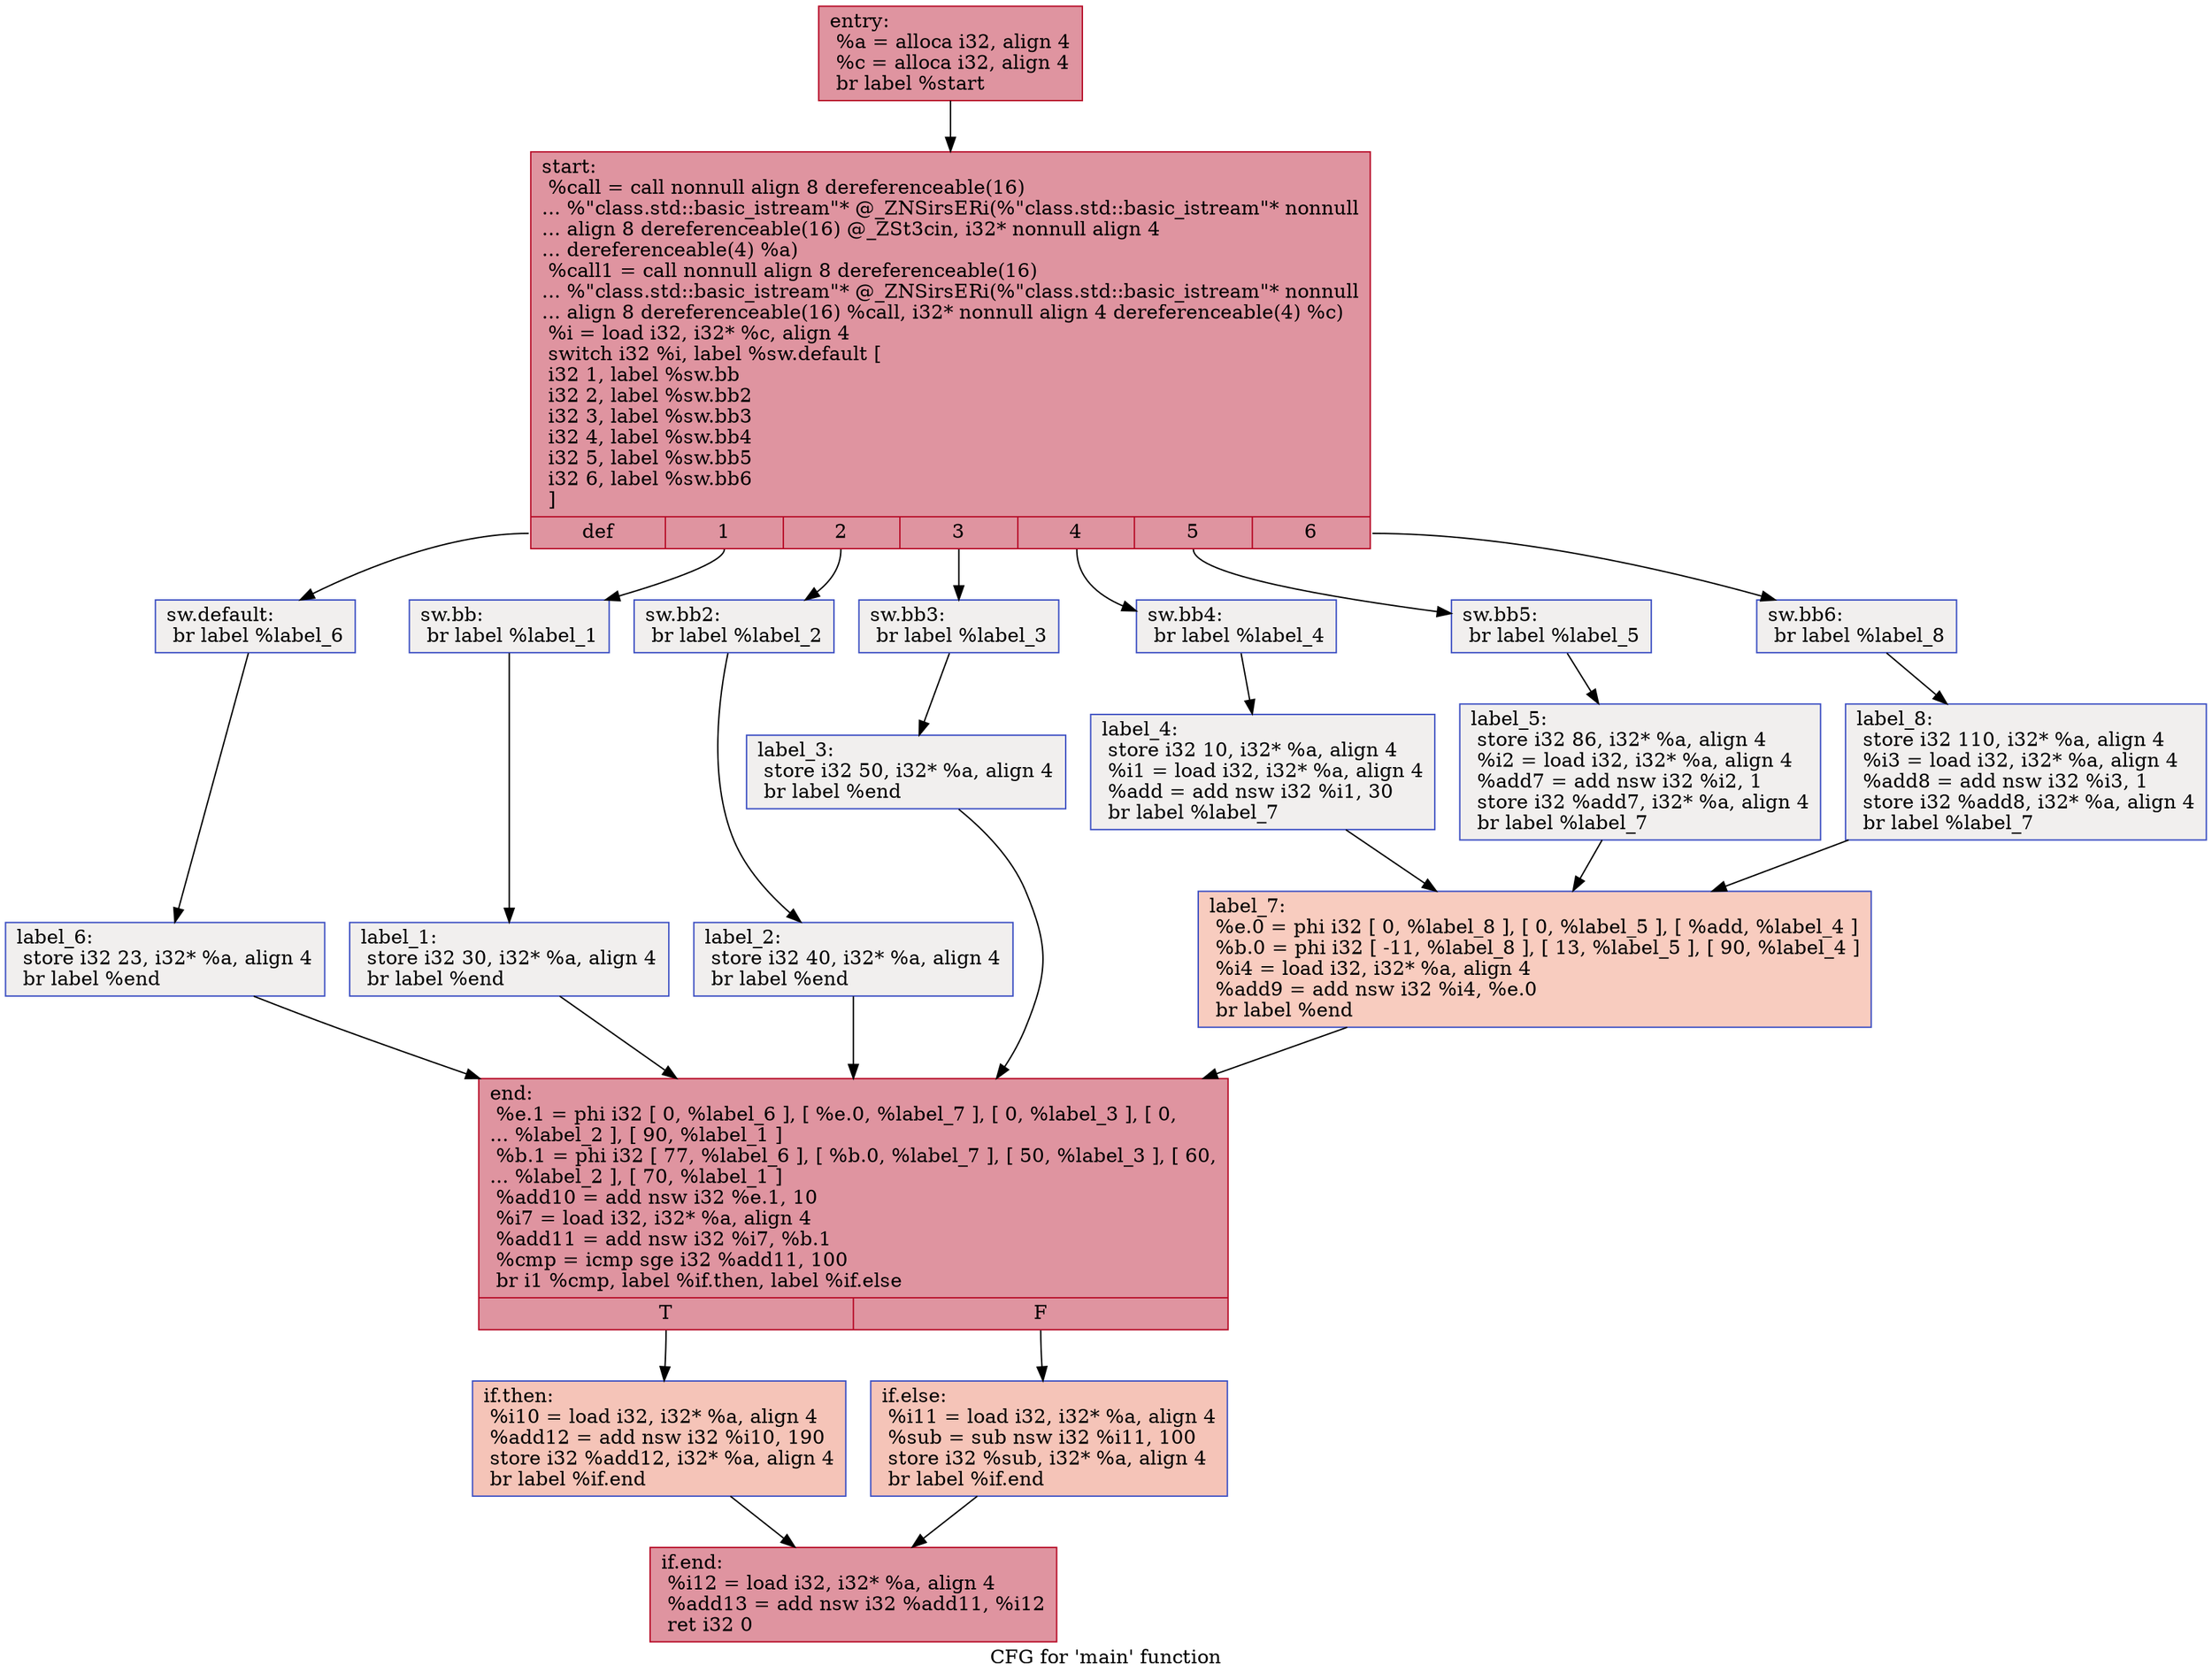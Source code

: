 digraph "CFG for 'main' function" {
	label="CFG for 'main' function";

	Node0x55a2cc66c4e0 [shape=record,color="#b70d28ff", style=filled, fillcolor="#b70d2870",label="{entry:\l  %a = alloca i32, align 4\l  %c = alloca i32, align 4\l  br label %start\l}"];
	Node0x55a2cc66c4e0 -> Node0x55a2cc66c730;
	Node0x55a2cc66c730 [shape=record,color="#b70d28ff", style=filled, fillcolor="#b70d2870",label="{start:                                            \l  %call = call nonnull align 8 dereferenceable(16)\l... %\"class.std::basic_istream\"* @_ZNSirsERi(%\"class.std::basic_istream\"* nonnull\l... align 8 dereferenceable(16) @_ZSt3cin, i32* nonnull align 4\l... dereferenceable(4) %a)\l  %call1 = call nonnull align 8 dereferenceable(16)\l... %\"class.std::basic_istream\"* @_ZNSirsERi(%\"class.std::basic_istream\"* nonnull\l... align 8 dereferenceable(16) %call, i32* nonnull align 4 dereferenceable(4) %c)\l  %i = load i32, i32* %c, align 4\l  switch i32 %i, label %sw.default [\l    i32 1, label %sw.bb\l    i32 2, label %sw.bb2\l    i32 3, label %sw.bb3\l    i32 4, label %sw.bb4\l    i32 5, label %sw.bb5\l    i32 6, label %sw.bb6\l  ]\l|{<s0>def|<s1>1|<s2>2|<s3>3|<s4>4|<s5>5|<s6>6}}"];
	Node0x55a2cc66c730:s0 -> Node0x55a2cc66cbc0;
	Node0x55a2cc66c730:s1 -> Node0x55a2cc66cca0;
	Node0x55a2cc66c730:s2 -> Node0x55a2cc66cda0;
	Node0x55a2cc66c730:s3 -> Node0x55a2cc66cea0;
	Node0x55a2cc66c730:s4 -> Node0x55a2cc66cfa0;
	Node0x55a2cc66c730:s5 -> Node0x55a2cc66d0a0;
	Node0x55a2cc66c730:s6 -> Node0x55a2cc66d340;
	Node0x55a2cc66cca0 [shape=record,color="#3d50c3ff", style=filled, fillcolor="#e0dbd870",label="{sw.bb:                                            \l  br label %label_1\l}"];
	Node0x55a2cc66cca0 -> Node0x55a2cc66d630;
	Node0x55a2cc66cda0 [shape=record,color="#3d50c3ff", style=filled, fillcolor="#e0dbd870",label="{sw.bb2:                                           \l  br label %label_2\l}"];
	Node0x55a2cc66cda0 -> Node0x55a2cc66d710;
	Node0x55a2cc66cea0 [shape=record,color="#3d50c3ff", style=filled, fillcolor="#e0dbd870",label="{sw.bb3:                                           \l  br label %label_3\l}"];
	Node0x55a2cc66cea0 -> Node0x55a2cc66d7f0;
	Node0x55a2cc66cfa0 [shape=record,color="#3d50c3ff", style=filled, fillcolor="#e0dbd870",label="{sw.bb4:                                           \l  br label %label_4\l}"];
	Node0x55a2cc66cfa0 -> Node0x55a2cc66d8d0;
	Node0x55a2cc66d0a0 [shape=record,color="#3d50c3ff", style=filled, fillcolor="#e0dbd870",label="{sw.bb5:                                           \l  br label %label_5\l}"];
	Node0x55a2cc66d0a0 -> Node0x55a2cc66d9b0;
	Node0x55a2cc66d340 [shape=record,color="#3d50c3ff", style=filled, fillcolor="#e0dbd870",label="{sw.bb6:                                           \l  br label %label_8\l}"];
	Node0x55a2cc66d340 -> Node0x55a2cc66da90;
	Node0x55a2cc66cbc0 [shape=record,color="#3d50c3ff", style=filled, fillcolor="#e0dbd870",label="{sw.default:                                       \l  br label %label_6\l}"];
	Node0x55a2cc66cbc0 -> Node0x55a2cc66db70;
	Node0x55a2cc66d630 [shape=record,color="#3d50c3ff", style=filled, fillcolor="#e0dbd870",label="{label_1:                                          \l  store i32 30, i32* %a, align 4\l  br label %end\l}"];
	Node0x55a2cc66d630 -> Node0x55a2cc66dd10;
	Node0x55a2cc66d710 [shape=record,color="#3d50c3ff", style=filled, fillcolor="#e0dbd870",label="{label_2:                                          \l  store i32 40, i32* %a, align 4\l  br label %end\l}"];
	Node0x55a2cc66d710 -> Node0x55a2cc66dd10;
	Node0x55a2cc66d7f0 [shape=record,color="#3d50c3ff", style=filled, fillcolor="#e0dbd870",label="{label_3:                                          \l  store i32 50, i32* %a, align 4\l  br label %end\l}"];
	Node0x55a2cc66d7f0 -> Node0x55a2cc66dd10;
	Node0x55a2cc66d8d0 [shape=record,color="#3d50c3ff", style=filled, fillcolor="#e0dbd870",label="{label_4:                                          \l  store i32 10, i32* %a, align 4\l  %i1 = load i32, i32* %a, align 4\l  %add = add nsw i32 %i1, 30\l  br label %label_7\l}"];
	Node0x55a2cc66d8d0 -> Node0x55a2cc66e250;
	Node0x55a2cc66d9b0 [shape=record,color="#3d50c3ff", style=filled, fillcolor="#e0dbd870",label="{label_5:                                          \l  store i32 86, i32* %a, align 4\l  %i2 = load i32, i32* %a, align 4\l  %add7 = add nsw i32 %i2, 1\l  store i32 %add7, i32* %a, align 4\l  br label %label_7\l}"];
	Node0x55a2cc66d9b0 -> Node0x55a2cc66e250;
	Node0x55a2cc66da90 [shape=record,color="#3d50c3ff", style=filled, fillcolor="#e0dbd870",label="{label_8:                                          \l  store i32 110, i32* %a, align 4\l  %i3 = load i32, i32* %a, align 4\l  %add8 = add nsw i32 %i3, 1\l  store i32 %add8, i32* %a, align 4\l  br label %label_7\l}"];
	Node0x55a2cc66da90 -> Node0x55a2cc66e250;
	Node0x55a2cc66e250 [shape=record,color="#3d50c3ff", style=filled, fillcolor="#f08b6e70",label="{label_7:                                          \l  %e.0 = phi i32 [ 0, %label_8 ], [ 0, %label_5 ], [ %add, %label_4 ]\l  %b.0 = phi i32 [ -11, %label_8 ], [ 13, %label_5 ], [ 90, %label_4 ]\l  %i4 = load i32, i32* %a, align 4\l  %add9 = add nsw i32 %i4, %e.0\l  br label %end\l}"];
	Node0x55a2cc66e250 -> Node0x55a2cc66dd10;
	Node0x55a2cc66db70 [shape=record,color="#3d50c3ff", style=filled, fillcolor="#e0dbd870",label="{label_6:                                          \l  store i32 23, i32* %a, align 4\l  br label %end\l}"];
	Node0x55a2cc66db70 -> Node0x55a2cc66dd10;
	Node0x55a2cc66dd10 [shape=record,color="#b70d28ff", style=filled, fillcolor="#b70d2870",label="{end:                                              \l  %e.1 = phi i32 [ 0, %label_6 ], [ %e.0, %label_7 ], [ 0, %label_3 ], [ 0,\l... %label_2 ], [ 90, %label_1 ]\l  %b.1 = phi i32 [ 77, %label_6 ], [ %b.0, %label_7 ], [ 50, %label_3 ], [ 60,\l... %label_2 ], [ 70, %label_1 ]\l  %add10 = add nsw i32 %e.1, 10\l  %i7 = load i32, i32* %a, align 4\l  %add11 = add nsw i32 %i7, %b.1\l  %cmp = icmp sge i32 %add11, 100\l  br i1 %cmp, label %if.then, label %if.else\l|{<s0>T|<s1>F}}"];
	Node0x55a2cc66dd10:s0 -> Node0x55a2cc66ff90;
	Node0x55a2cc66dd10:s1 -> Node0x55a2cc670000;
	Node0x55a2cc66ff90 [shape=record,color="#3d50c3ff", style=filled, fillcolor="#e97a5f70",label="{if.then:                                          \l  %i10 = load i32, i32* %a, align 4\l  %add12 = add nsw i32 %i10, 190\l  store i32 %add12, i32* %a, align 4\l  br label %if.end\l}"];
	Node0x55a2cc66ff90 -> Node0x55a2cc670320;
	Node0x55a2cc670000 [shape=record,color="#3d50c3ff", style=filled, fillcolor="#e97a5f70",label="{if.else:                                          \l  %i11 = load i32, i32* %a, align 4\l  %sub = sub nsw i32 %i11, 100\l  store i32 %sub, i32* %a, align 4\l  br label %if.end\l}"];
	Node0x55a2cc670000 -> Node0x55a2cc670320;
	Node0x55a2cc670320 [shape=record,color="#b70d28ff", style=filled, fillcolor="#b70d2870",label="{if.end:                                           \l  %i12 = load i32, i32* %a, align 4\l  %add13 = add nsw i32 %add11, %i12\l  ret i32 0\l}"];
}
